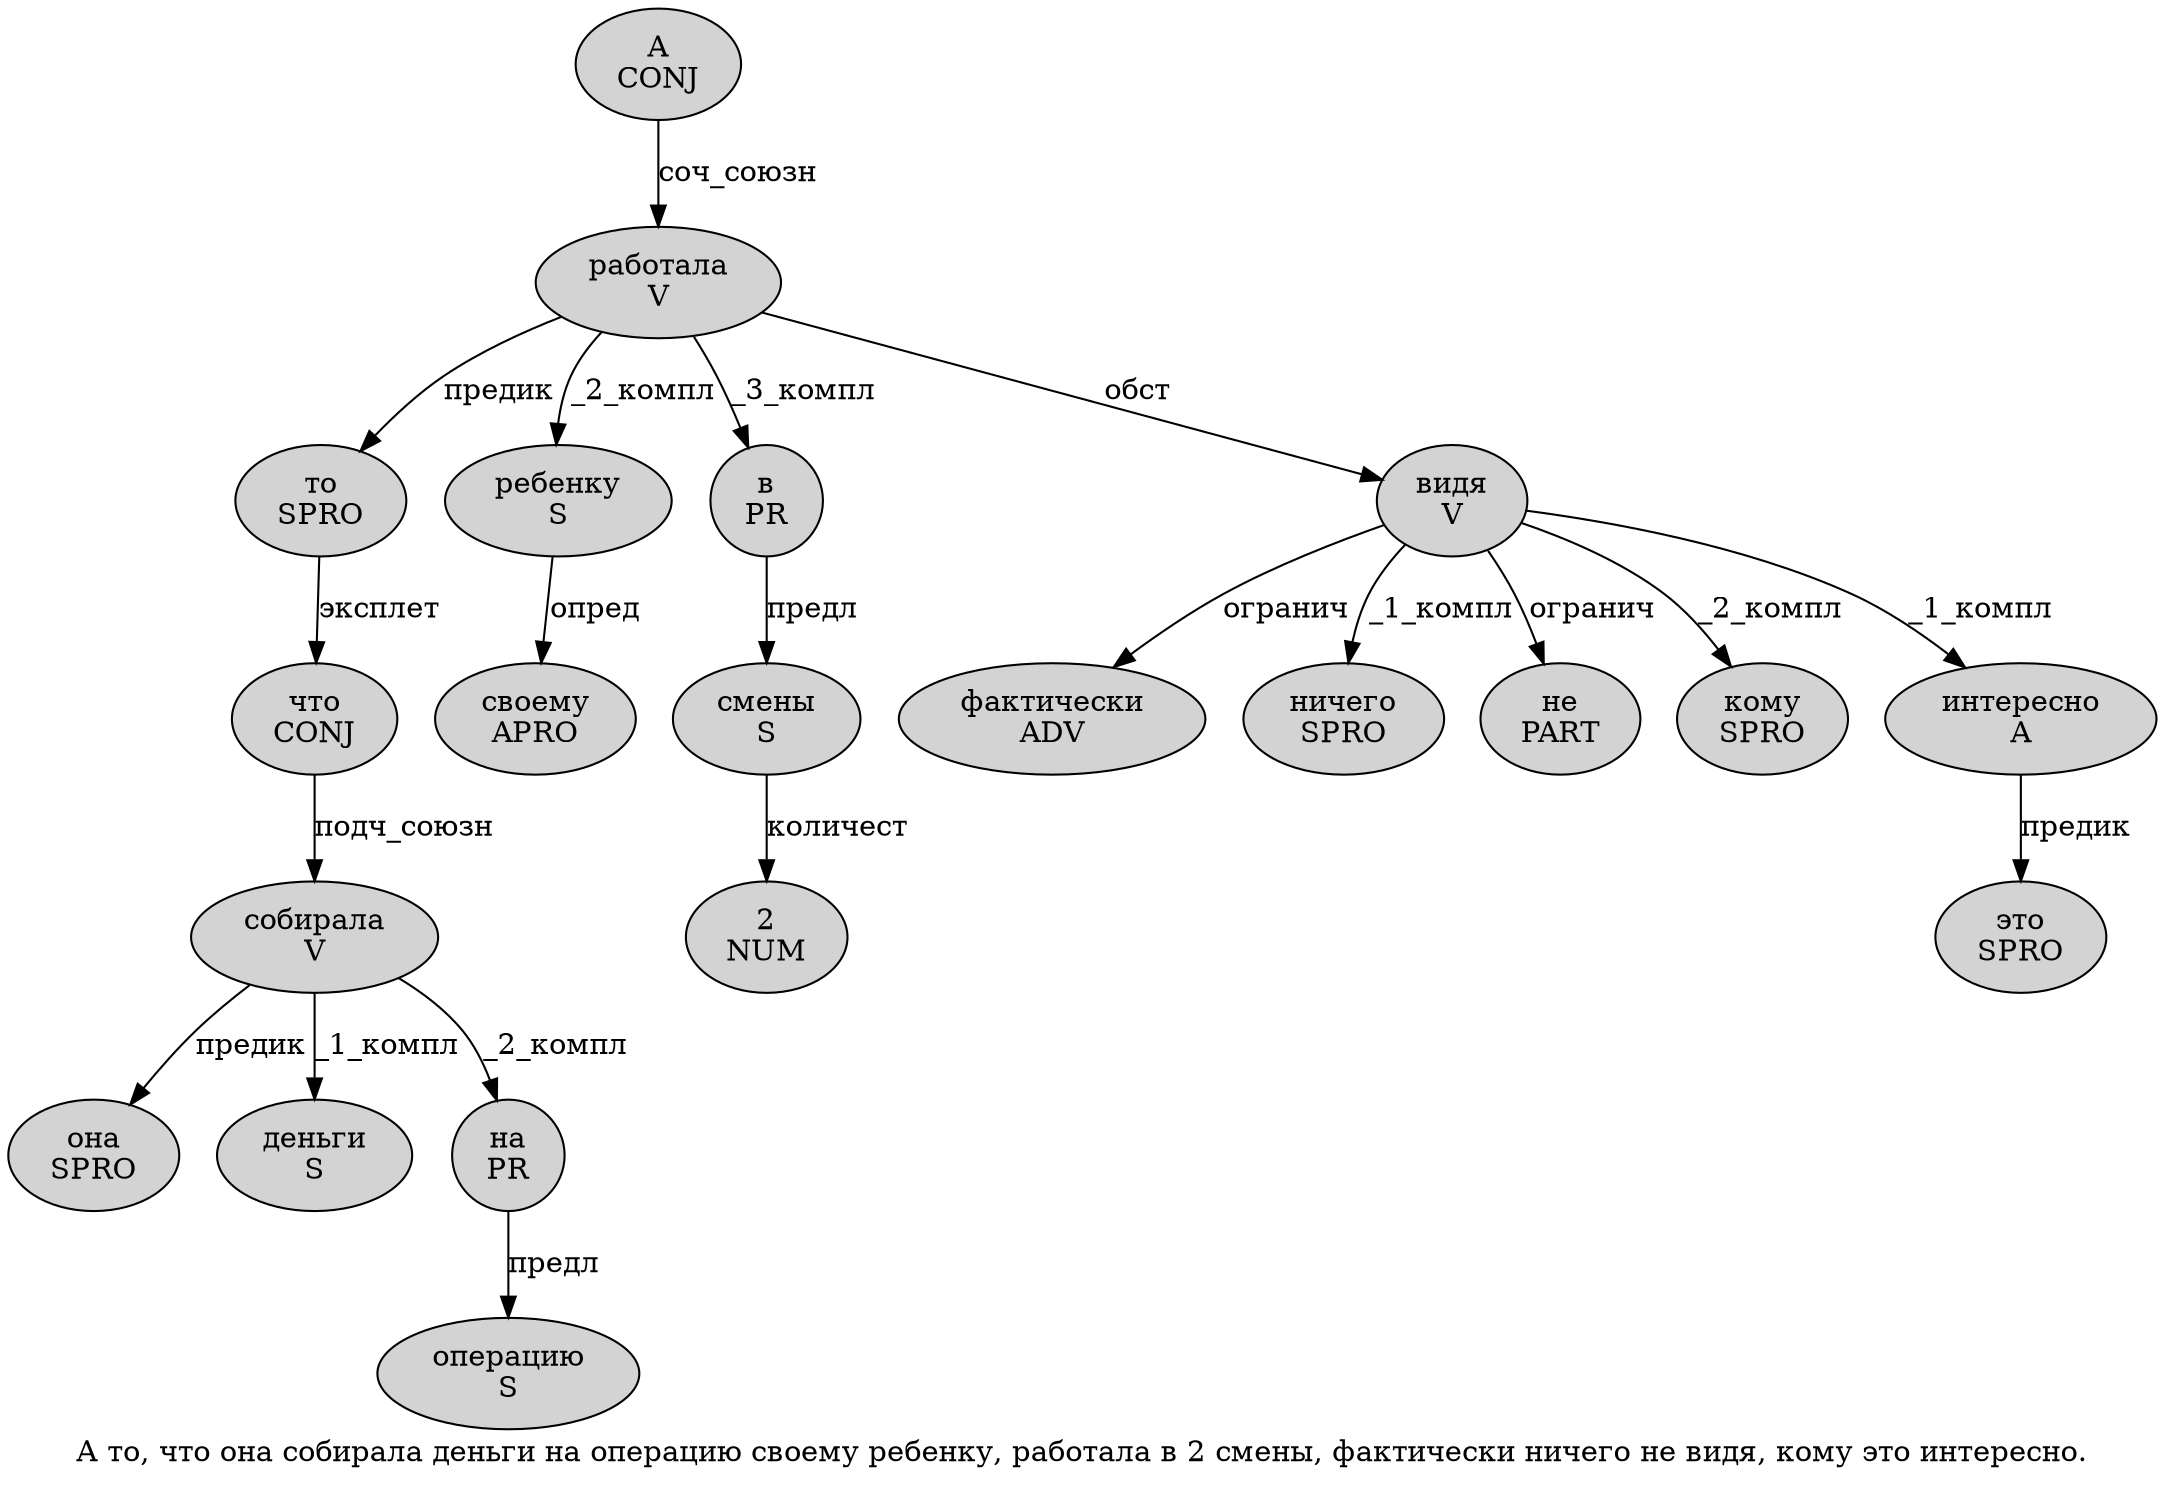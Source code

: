 digraph SENTENCE_895 {
	graph [label="А то, что она собирала деньги на операцию своему ребенку, работала в 2 смены, фактически ничего не видя, кому это интересно."]
	node [style=filled]
		0 [label="А
CONJ" color="" fillcolor=lightgray penwidth=1 shape=ellipse]
		1 [label="то
SPRO" color="" fillcolor=lightgray penwidth=1 shape=ellipse]
		3 [label="что
CONJ" color="" fillcolor=lightgray penwidth=1 shape=ellipse]
		4 [label="она
SPRO" color="" fillcolor=lightgray penwidth=1 shape=ellipse]
		5 [label="собирала
V" color="" fillcolor=lightgray penwidth=1 shape=ellipse]
		6 [label="деньги
S" color="" fillcolor=lightgray penwidth=1 shape=ellipse]
		7 [label="на
PR" color="" fillcolor=lightgray penwidth=1 shape=ellipse]
		8 [label="операцию
S" color="" fillcolor=lightgray penwidth=1 shape=ellipse]
		9 [label="своему
APRO" color="" fillcolor=lightgray penwidth=1 shape=ellipse]
		10 [label="ребенку
S" color="" fillcolor=lightgray penwidth=1 shape=ellipse]
		12 [label="работала
V" color="" fillcolor=lightgray penwidth=1 shape=ellipse]
		13 [label="в
PR" color="" fillcolor=lightgray penwidth=1 shape=ellipse]
		14 [label="2
NUM" color="" fillcolor=lightgray penwidth=1 shape=ellipse]
		15 [label="смены
S" color="" fillcolor=lightgray penwidth=1 shape=ellipse]
		17 [label="фактически
ADV" color="" fillcolor=lightgray penwidth=1 shape=ellipse]
		18 [label="ничего
SPRO" color="" fillcolor=lightgray penwidth=1 shape=ellipse]
		19 [label="не
PART" color="" fillcolor=lightgray penwidth=1 shape=ellipse]
		20 [label="видя
V" color="" fillcolor=lightgray penwidth=1 shape=ellipse]
		22 [label="кому
SPRO" color="" fillcolor=lightgray penwidth=1 shape=ellipse]
		23 [label="это
SPRO" color="" fillcolor=lightgray penwidth=1 shape=ellipse]
		24 [label="интересно
A" color="" fillcolor=lightgray penwidth=1 shape=ellipse]
			20 -> 17 [label="огранич"]
			20 -> 18 [label="_1_компл"]
			20 -> 19 [label="огранич"]
			20 -> 22 [label="_2_компл"]
			20 -> 24 [label="_1_компл"]
			5 -> 4 [label="предик"]
			5 -> 6 [label="_1_компл"]
			5 -> 7 [label="_2_компл"]
			1 -> 3 [label="эксплет"]
			13 -> 15 [label="предл"]
			12 -> 1 [label="предик"]
			12 -> 10 [label="_2_компл"]
			12 -> 13 [label="_3_компл"]
			12 -> 20 [label="обст"]
			0 -> 12 [label="соч_союзн"]
			7 -> 8 [label="предл"]
			10 -> 9 [label="опред"]
			15 -> 14 [label="количест"]
			24 -> 23 [label="предик"]
			3 -> 5 [label="подч_союзн"]
}